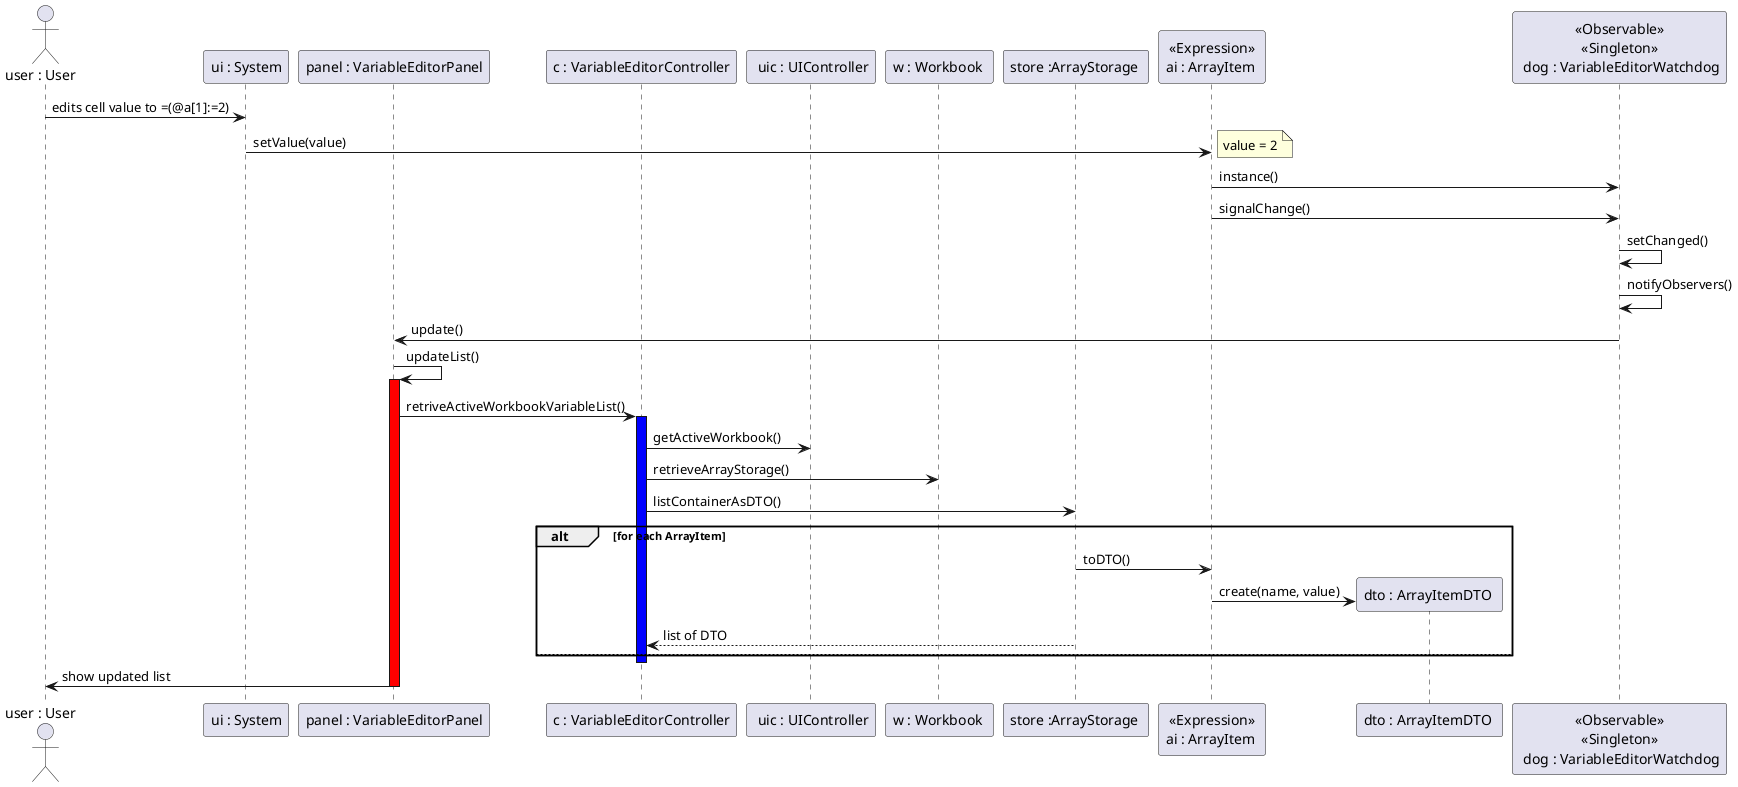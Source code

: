 @startuml image05.png

'Workbook
'ArrayStorage
'ArrayItem
'Variable
'Value
'VariableEditorExtension
'VariableEditorController
'VariableEditorPanel
'UIExtensionVariableEditor


actor "user : User " as user
participant "ui : System" as ui
participant "panel : VariableEditorPanel" as panel
participant "c : VariableEditorController" as c
participant " uic : UIController" as uic
participant "w : Workbook " as w
participant "store :ArrayStorage " as store
participant "<<Expression>>\nai : ArrayItem " as ai

participant "dto : ArrayItemDTO " as dto
participant "<<Observable>>\n<< Singleton >>\n dog : VariableEditorWatchdog" as dog

user -> ui : edits cell value to =(@a[1]:=2)

ui -> ai : setValue(value)
note right : value = 2


ai -> dog : instance()
ai -> dog : signalChange()
dog -> dog : setChanged()
dog -> dog : notifyObservers()
dog -> panel : update()
panel -> panel : updateList()
activate panel #red
panel -> c : retriveActiveWorkbookVariableList()
activate c #blue
c -> uic : getActiveWorkbook()
c -> w : retrieveArrayStorage()
c -> store : listContainerAsDTO()
alt for each ArrayItem
store -> ai : toDTO()
create dto
ai -> dto : create(name, value)
store --> c : list of DTO

else
end
deactivate c
panel -> user : show updated list
deactivate panel



@enduml